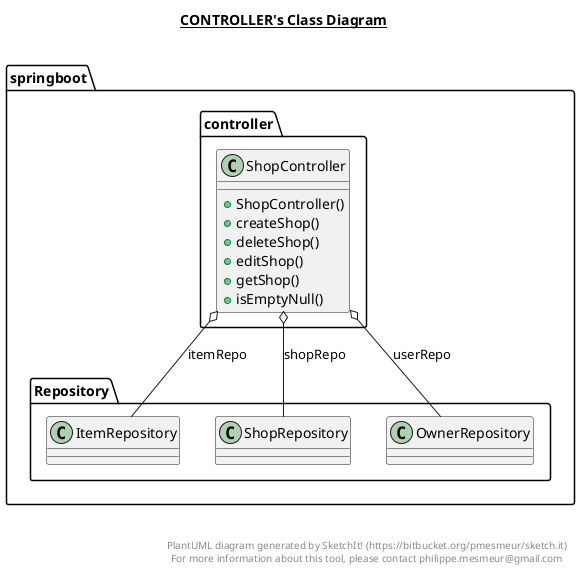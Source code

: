@startuml

title __CONTROLLER's Class Diagram__\n

  namespace springboot {
    namespace controller {
      class springboot.controller.ShopController {
          + ShopController()
          + createShop()
          + deleteShop()
          + editShop()
          + getShop()
          + isEmptyNull()
      }
    }
  }
  

  springboot.controller.ShopController o-- springboot.Repository.ItemRepository : itemRepo
  springboot.controller.ShopController o-- springboot.Repository.ShopRepository : shopRepo
  springboot.controller.ShopController o-- springboot.Repository.OwnerRepository : userRepo


right footer


PlantUML diagram generated by SketchIt! (https://bitbucket.org/pmesmeur/sketch.it)
For more information about this tool, please contact philippe.mesmeur@gmail.com
endfooter

@enduml
